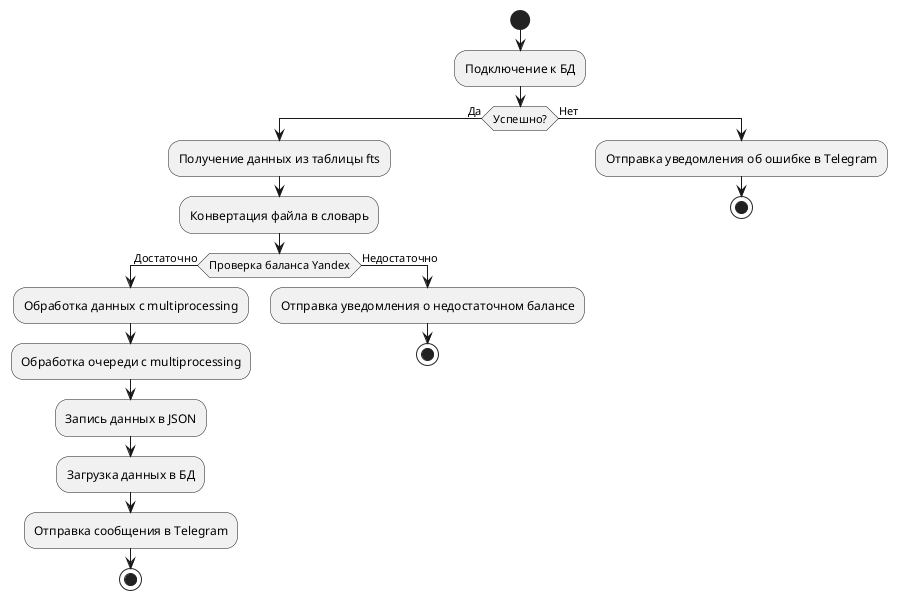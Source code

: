 @startuml
start

:Подключение к БД;
if (Успешно?) then (Да)
    :Получение данных из таблицы fts;
    :Конвертация файла в словарь;
    if (Проверка баланса Yandex) then (Достаточно)
        :Обработка данных с multiprocessing;
        :Обработка очереди с multiprocessing;
        :Запись данных в JSON;
        :Загрузка данных в БД;
        :Отправка сообщения в Telegram;
        stop
    else (Недостаточно)
        :Отправка уведомления о недостаточном балансе;
        stop
    endif
else (Нет)
    :Отправка уведомления об ошибке в Telegram;
    stop
endif

@enduml


@startuml
package "main_py" {
    class ReferenceInn {
        -filename: str
        -directory: str
        -russian_companies: list
        -foreign_companies: list
        -unknown_companies: list
        -lock: Lock
        -telegram: dict
        +connect_to_db() : Tuple[Client, dict]
        +push_data_to_db(start_time_script: str) : None
        +replace_forms_organizations(company_name: str) : str
        +replace_quotes(sentence: str, quotes: list, replaced_str: str) : str
        +compare_different_fuzz(company_name: str, translated: str, data: dict) : None
        +append_data(data: dict) : None
        +get_data(...) : None
        +translate_sentence(sentence: str, with_russian: bool) : str
        +unify_companies(...) : None
        +parse_all_found_inn(...) : None
        +write_existing_inn_from_fts(...) : None
        +join_fts(...) : None
        +to_csv(...) : None
        +write_to_csv(index: int, data: dict) : None
        +count_to_telegram(data: List[dict]) : None
        +write_to_file(file_path, data) : None
        +write_to_json() : None
        +add_index_in_queue(...) : None
        +add_new_columns(data: dict, start_time_script: str) : None
        +parse_data(...) : None
        +create_file_for_cache() : str
        +convert_file_to_dict() : List[dict]
        +is_enough_money_to_search_engine() : None
        +start_multiprocessing_with_queue(...) : None
        +start_multiprocessing(...) : None
        +send_message(client: Client) : None
        +_process_data_with_multiprocessing(...) : None
        +main() : None
    }
}
@enduml